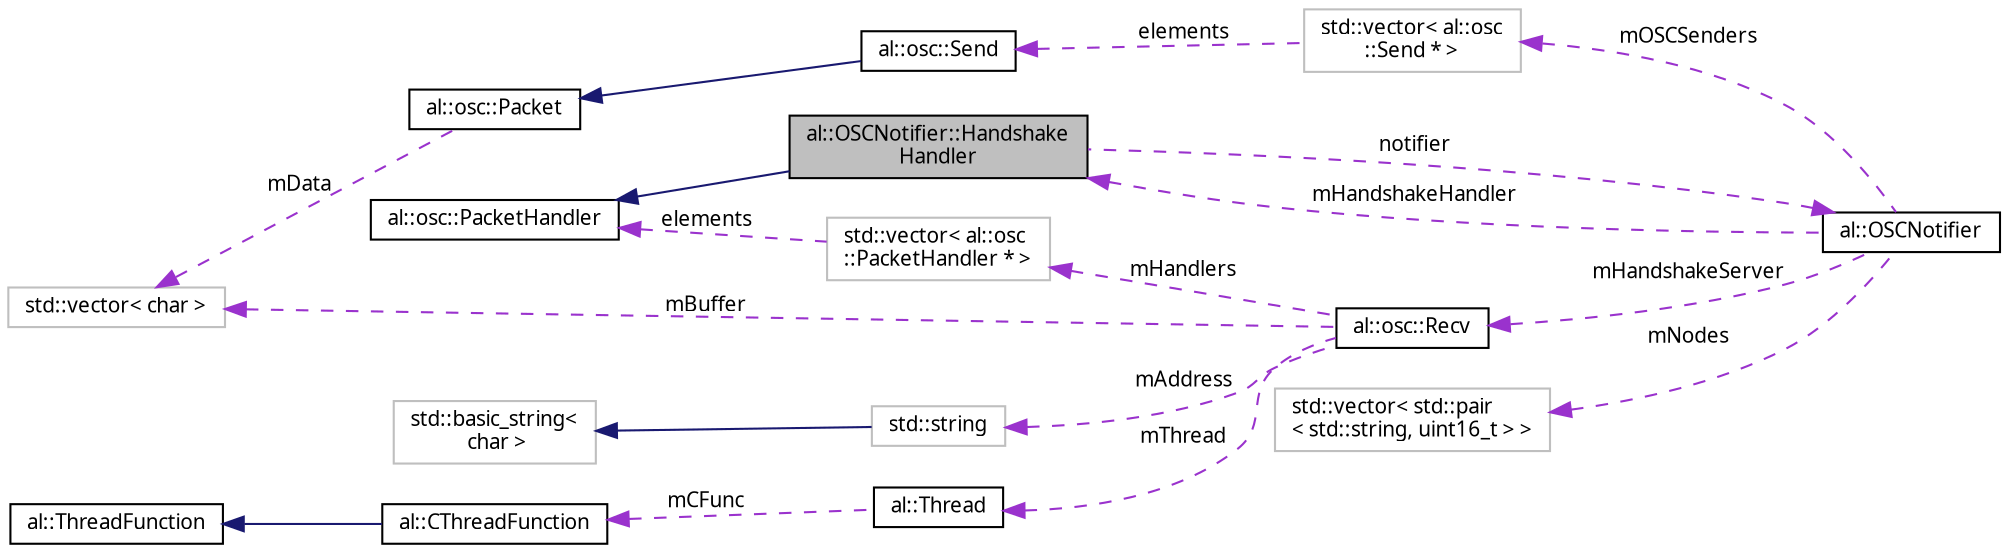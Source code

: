 digraph "al::OSCNotifier::HandshakeHandler"
{
 // LATEX_PDF_SIZE
  bgcolor="transparent";
  edge [fontname="FreeSans.ttf",fontsize="10",labelfontname="FreeSans.ttf",labelfontsize="10"];
  node [fontname="FreeSans.ttf",fontsize="10",shape=record];
  rankdir="LR";
  Node1 [label="al::OSCNotifier::Handshake\lHandler",height=0.2,width=0.4,color="black", fillcolor="grey75", style="filled", fontcolor="black",tooltip=" "];
  Node2 -> Node1 [dir="back",color="midnightblue",fontsize="10",style="solid",fontname="FreeSans.ttf"];
  Node2 [label="al::osc::PacketHandler",height=0.2,width=0.4,color="black",URL="$classal_1_1osc_1_1_packet_handler.html",tooltip=" "];
  Node3 -> Node1 [dir="back",color="darkorchid3",fontsize="10",style="dashed",label=" notifier" ,fontname="FreeSans.ttf"];
  Node3 [label="al::OSCNotifier",height=0.2,width=0.4,color="black",URL="$classal_1_1_o_s_c_notifier.html",tooltip=" "];
  Node4 -> Node3 [dir="back",color="darkorchid3",fontsize="10",style="dashed",label=" mHandshakeServer" ,fontname="FreeSans.ttf"];
  Node4 [label="al::osc::Recv",height=0.2,width=0.4,color="black",URL="$classal_1_1osc_1_1_recv.html",tooltip="Socket for receiving OSC packets."];
  Node5 -> Node4 [dir="back",color="darkorchid3",fontsize="10",style="dashed",label=" mBuffer" ,fontname="FreeSans.ttf"];
  Node5 [label="std::vector\< char \>",height=0.2,width=0.4,color="grey75",tooltip=" "];
  Node6 -> Node4 [dir="back",color="darkorchid3",fontsize="10",style="dashed",label=" mHandlers" ,fontname="FreeSans.ttf"];
  Node6 [label="std::vector\< al::osc\l::PacketHandler * \>",height=0.2,width=0.4,color="grey75",tooltip=" "];
  Node2 -> Node6 [dir="back",color="darkorchid3",fontsize="10",style="dashed",label=" elements" ,fontname="FreeSans.ttf"];
  Node7 -> Node4 [dir="back",color="darkorchid3",fontsize="10",style="dashed",label=" mAddress" ,fontname="FreeSans.ttf"];
  Node7 [label="std::string",height=0.2,width=0.4,color="grey75",tooltip="STL class."];
  Node8 -> Node7 [dir="back",color="midnightblue",fontsize="10",style="solid",fontname="FreeSans.ttf"];
  Node8 [label="std::basic_string\<\l char \>",height=0.2,width=0.4,color="grey75",tooltip="STL class."];
  Node9 -> Node4 [dir="back",color="darkorchid3",fontsize="10",style="dashed",label=" mThread" ,fontname="FreeSans.ttf"];
  Node9 [label="al::Thread",height=0.2,width=0.4,color="black",URL="$classal_1_1_thread.html",tooltip=" "];
  Node10 -> Node9 [dir="back",color="darkorchid3",fontsize="10",style="dashed",label=" mCFunc" ,fontname="FreeSans.ttf"];
  Node10 [label="al::CThreadFunction",height=0.2,width=0.4,color="black",URL="$structal_1_1_c_thread_function.html",tooltip="C-style thread function with user data."];
  Node11 -> Node10 [dir="back",color="midnightblue",fontsize="10",style="solid",fontname="FreeSans.ttf"];
  Node11 [label="al::ThreadFunction",height=0.2,width=0.4,color="black",URL="$structal_1_1_thread_function.html",tooltip="Function object interface used by thread."];
  Node12 -> Node3 [dir="back",color="darkorchid3",fontsize="10",style="dashed",label=" mOSCSenders" ,fontname="FreeSans.ttf"];
  Node12 [label="std::vector\< al::osc\l::Send * \>",height=0.2,width=0.4,color="grey75",tooltip=" "];
  Node13 -> Node12 [dir="back",color="darkorchid3",fontsize="10",style="dashed",label=" elements" ,fontname="FreeSans.ttf"];
  Node13 [label="al::osc::Send",height=0.2,width=0.4,color="black",URL="$classal_1_1osc_1_1_send.html",tooltip=" "];
  Node14 -> Node13 [dir="back",color="midnightblue",fontsize="10",style="solid",fontname="FreeSans.ttf"];
  Node14 [label="al::osc::Packet",height=0.2,width=0.4,color="black",URL="$classal_1_1osc_1_1_packet.html",tooltip=" "];
  Node5 -> Node14 [dir="back",color="darkorchid3",fontsize="10",style="dashed",label=" mData" ,fontname="FreeSans.ttf"];
  Node1 -> Node3 [dir="back",color="darkorchid3",fontsize="10",style="dashed",label=" mHandshakeHandler" ,fontname="FreeSans.ttf"];
  Node15 -> Node3 [dir="back",color="darkorchid3",fontsize="10",style="dashed",label=" mNodes" ,fontname="FreeSans.ttf"];
  Node15 [label="std::vector\< std::pair\l\< std::string, uint16_t \> \>",height=0.2,width=0.4,color="grey75",tooltip=" "];
}
